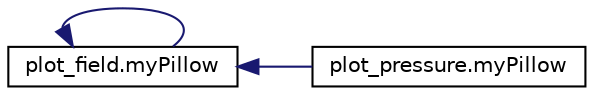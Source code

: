 digraph "Graphical Class Hierarchy"
{
  edge [fontname="Helvetica",fontsize="10",labelfontname="Helvetica",labelfontsize="10"];
  node [fontname="Helvetica",fontsize="10",shape=record];
  rankdir="LR";
  Node0 [label="PillowWriter",height=0.2,width=0.4,color="grey75", fillcolor="white", style="filled"];
  Node0 -> Node0 [dir="back",color="midnightblue",fontsize="10",style="solid",fontname="Helvetica"];
  Node0 [label="plot_field.myPillow",height=0.2,width=0.4,color="black", fillcolor="white", style="filled",URL="$classplot__field_1_1myPillow.html"];
  Node0 -> Node2 [dir="back",color="midnightblue",fontsize="10",style="solid",fontname="Helvetica"];
  Node2 [label="plot_pressure.myPillow",height=0.2,width=0.4,color="black", fillcolor="white", style="filled",URL="$classplot__pressure_1_1myPillow.html"];
}
